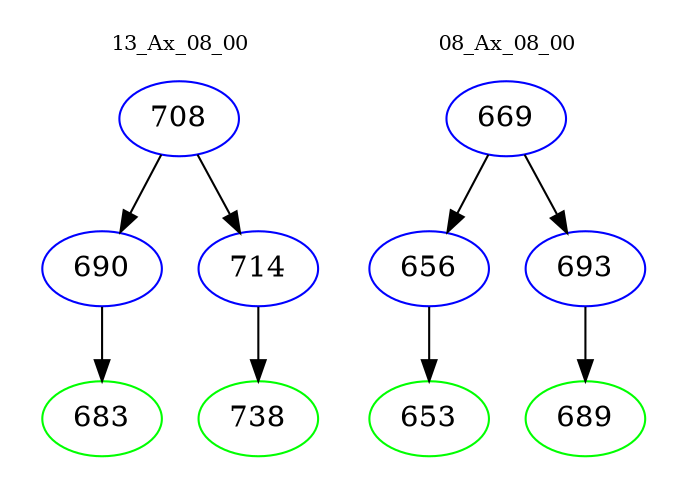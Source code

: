 digraph{
subgraph cluster_0 {
color = white
label = "13_Ax_08_00";
fontsize=10;
T0_708 [label="708", color="blue"]
T0_708 -> T0_690 [color="black"]
T0_690 [label="690", color="blue"]
T0_690 -> T0_683 [color="black"]
T0_683 [label="683", color="green"]
T0_708 -> T0_714 [color="black"]
T0_714 [label="714", color="blue"]
T0_714 -> T0_738 [color="black"]
T0_738 [label="738", color="green"]
}
subgraph cluster_1 {
color = white
label = "08_Ax_08_00";
fontsize=10;
T1_669 [label="669", color="blue"]
T1_669 -> T1_656 [color="black"]
T1_656 [label="656", color="blue"]
T1_656 -> T1_653 [color="black"]
T1_653 [label="653", color="green"]
T1_669 -> T1_693 [color="black"]
T1_693 [label="693", color="blue"]
T1_693 -> T1_689 [color="black"]
T1_689 [label="689", color="green"]
}
}

